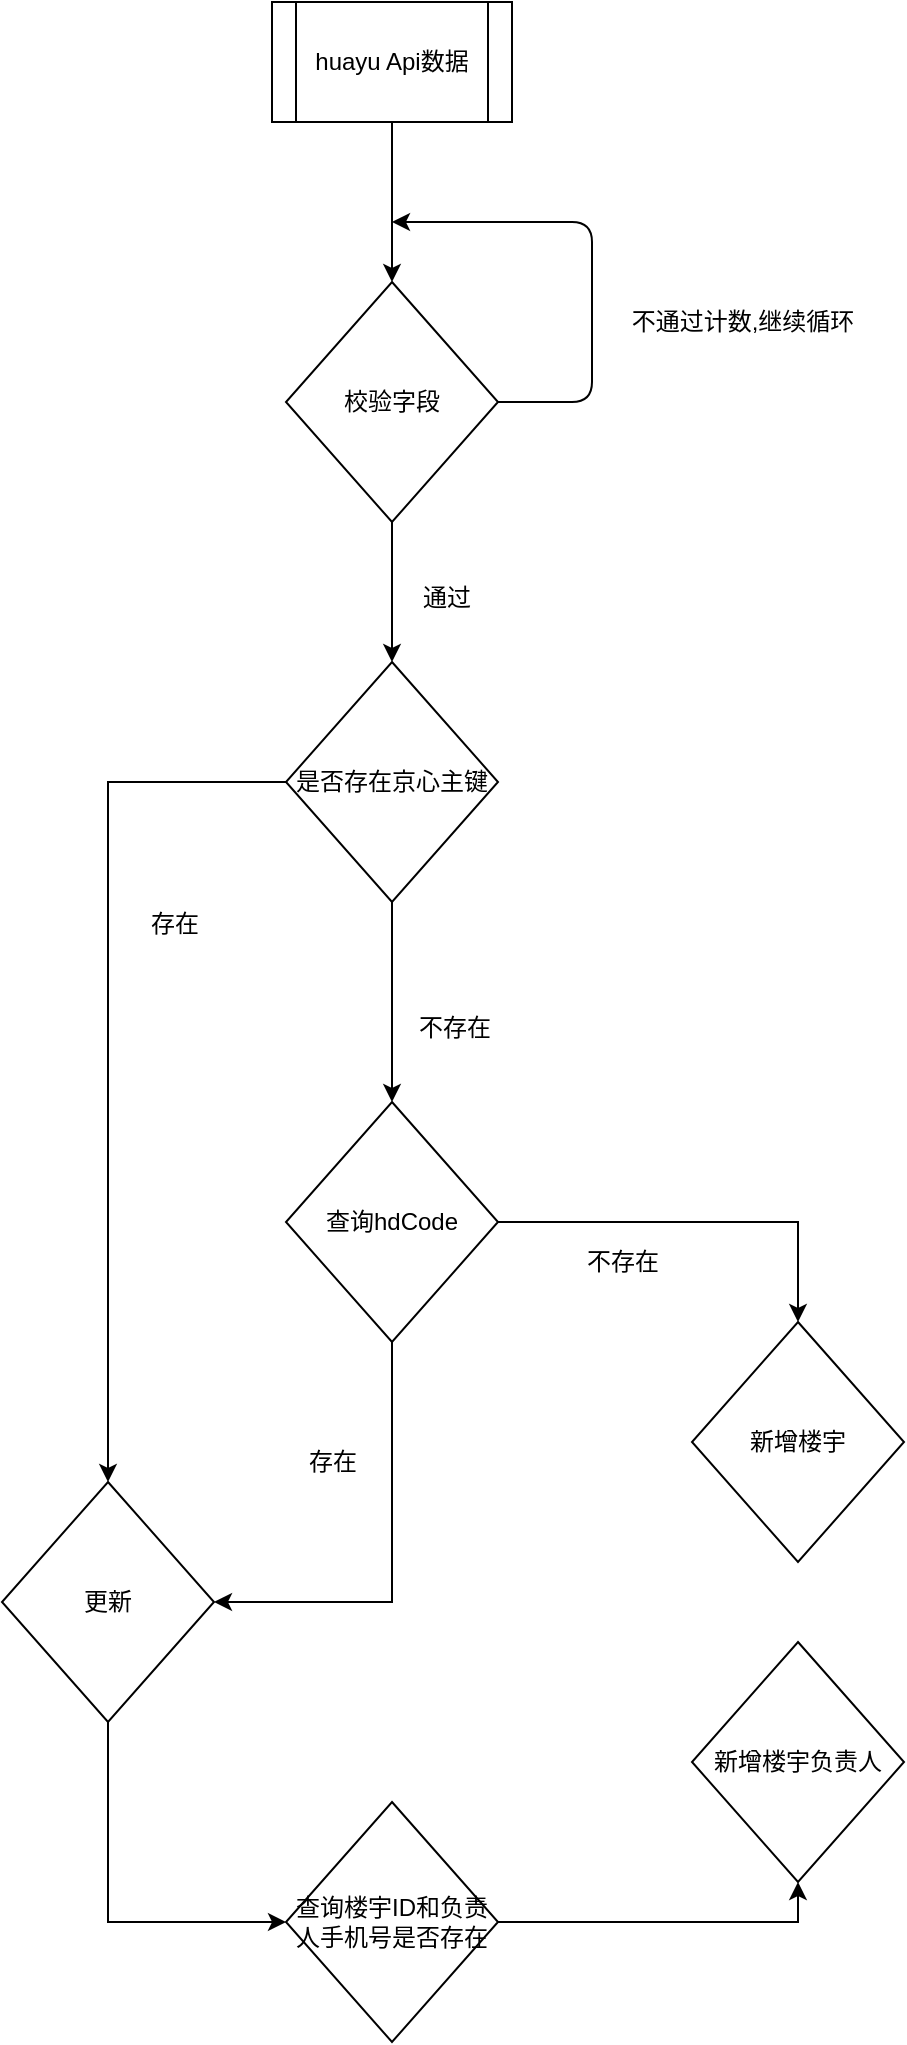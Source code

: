 <mxfile version="13.3.9" type="github"><diagram id="0M15pQIkISJ5Xbux3gMT" name="第 1 页"><mxGraphModel dx="1826" dy="783" grid="1" gridSize="10" guides="1" tooltips="1" connect="1" arrows="1" fold="1" page="1" pageScale="1" pageWidth="827" pageHeight="1169" math="0" shadow="0"><root><mxCell id="0"/><mxCell id="1" parent="0"/><mxCell id="qf6S3nFXY3D7e-sFhiSq-3" style="edgeStyle=orthogonalEdgeStyle;rounded=0;orthogonalLoop=1;jettySize=auto;html=1;entryX=0.5;entryY=0;entryDx=0;entryDy=0;" edge="1" parent="1" source="qf6S3nFXY3D7e-sFhiSq-1" target="qf6S3nFXY3D7e-sFhiSq-2"><mxGeometry relative="1" as="geometry"/></mxCell><mxCell id="qf6S3nFXY3D7e-sFhiSq-1" value="huayu Api数据" style="shape=process;whiteSpace=wrap;html=1;backgroundOutline=1;" vertex="1" parent="1"><mxGeometry x="320" y="70" width="120" height="60" as="geometry"/></mxCell><mxCell id="qf6S3nFXY3D7e-sFhiSq-6" style="edgeStyle=orthogonalEdgeStyle;rounded=0;orthogonalLoop=1;jettySize=auto;html=1;entryX=0.5;entryY=0;entryDx=0;entryDy=0;" edge="1" parent="1" source="qf6S3nFXY3D7e-sFhiSq-2" target="qf6S3nFXY3D7e-sFhiSq-4"><mxGeometry relative="1" as="geometry"/></mxCell><mxCell id="qf6S3nFXY3D7e-sFhiSq-2" value="校验字段" style="rhombus;whiteSpace=wrap;html=1;" vertex="1" parent="1"><mxGeometry x="327" y="210" width="106" height="120" as="geometry"/></mxCell><mxCell id="qf6S3nFXY3D7e-sFhiSq-14" style="edgeStyle=orthogonalEdgeStyle;rounded=0;orthogonalLoop=1;jettySize=auto;html=1;" edge="1" parent="1" source="qf6S3nFXY3D7e-sFhiSq-4" target="qf6S3nFXY3D7e-sFhiSq-12"><mxGeometry relative="1" as="geometry"/></mxCell><mxCell id="qf6S3nFXY3D7e-sFhiSq-16" style="edgeStyle=orthogonalEdgeStyle;rounded=0;orthogonalLoop=1;jettySize=auto;html=1;entryX=0.5;entryY=0;entryDx=0;entryDy=0;" edge="1" parent="1" source="qf6S3nFXY3D7e-sFhiSq-4" target="qf6S3nFXY3D7e-sFhiSq-13"><mxGeometry relative="1" as="geometry"/></mxCell><mxCell id="qf6S3nFXY3D7e-sFhiSq-4" value="是否存在京心主键" style="rhombus;whiteSpace=wrap;html=1;" vertex="1" parent="1"><mxGeometry x="327" y="400" width="106" height="120" as="geometry"/></mxCell><mxCell id="qf6S3nFXY3D7e-sFhiSq-8" value="通过" style="text;html=1;align=center;verticalAlign=middle;resizable=0;points=[];autosize=1;" vertex="1" parent="1"><mxGeometry x="387" y="358" width="40" height="20" as="geometry"/></mxCell><mxCell id="qf6S3nFXY3D7e-sFhiSq-10" value="" style="endArrow=classic;html=1;" edge="1" parent="1"><mxGeometry width="50" height="50" relative="1" as="geometry"><mxPoint x="433" y="270" as="sourcePoint"/><mxPoint x="380" y="180" as="targetPoint"/><Array as="points"><mxPoint x="480" y="270"/><mxPoint x="480" y="180"/></Array></mxGeometry></mxCell><mxCell id="qf6S3nFXY3D7e-sFhiSq-11" value="不通过计数,继续循环" style="text;html=1;align=center;verticalAlign=middle;resizable=0;points=[];autosize=1;" vertex="1" parent="1"><mxGeometry x="490" y="220" width="130" height="20" as="geometry"/></mxCell><mxCell id="qf6S3nFXY3D7e-sFhiSq-32" style="edgeStyle=orthogonalEdgeStyle;rounded=0;orthogonalLoop=1;jettySize=auto;html=1;entryX=0;entryY=0.5;entryDx=0;entryDy=0;" edge="1" parent="1" source="qf6S3nFXY3D7e-sFhiSq-12" target="qf6S3nFXY3D7e-sFhiSq-24"><mxGeometry relative="1" as="geometry"><Array as="points"><mxPoint x="238" y="1030"/></Array></mxGeometry></mxCell><mxCell id="qf6S3nFXY3D7e-sFhiSq-12" value="更新" style="rhombus;whiteSpace=wrap;html=1;" vertex="1" parent="1"><mxGeometry x="185" y="810" width="106" height="120" as="geometry"/></mxCell><mxCell id="qf6S3nFXY3D7e-sFhiSq-18" style="edgeStyle=orthogonalEdgeStyle;rounded=0;orthogonalLoop=1;jettySize=auto;html=1;entryX=1;entryY=0.5;entryDx=0;entryDy=0;" edge="1" parent="1" source="qf6S3nFXY3D7e-sFhiSq-13" target="qf6S3nFXY3D7e-sFhiSq-12"><mxGeometry relative="1" as="geometry"><Array as="points"><mxPoint x="380" y="870"/></Array></mxGeometry></mxCell><mxCell id="qf6S3nFXY3D7e-sFhiSq-21" style="edgeStyle=orthogonalEdgeStyle;rounded=0;orthogonalLoop=1;jettySize=auto;html=1;entryX=0.5;entryY=0;entryDx=0;entryDy=0;" edge="1" parent="1" source="qf6S3nFXY3D7e-sFhiSq-13" target="qf6S3nFXY3D7e-sFhiSq-20"><mxGeometry relative="1" as="geometry"/></mxCell><mxCell id="qf6S3nFXY3D7e-sFhiSq-13" value="查询hdCode" style="rhombus;whiteSpace=wrap;html=1;" vertex="1" parent="1"><mxGeometry x="327" y="620" width="106" height="120" as="geometry"/></mxCell><mxCell id="qf6S3nFXY3D7e-sFhiSq-15" value="存在" style="text;html=1;align=center;verticalAlign=middle;resizable=0;points=[];autosize=1;" vertex="1" parent="1"><mxGeometry x="251" y="521" width="40" height="20" as="geometry"/></mxCell><mxCell id="qf6S3nFXY3D7e-sFhiSq-17" value="不存在" style="text;html=1;align=center;verticalAlign=middle;resizable=0;points=[];autosize=1;" vertex="1" parent="1"><mxGeometry x="386" y="573" width="50" height="20" as="geometry"/></mxCell><mxCell id="qf6S3nFXY3D7e-sFhiSq-19" value="存在" style="text;html=1;align=center;verticalAlign=middle;resizable=0;points=[];autosize=1;" vertex="1" parent="1"><mxGeometry x="330" y="790" width="40" height="20" as="geometry"/></mxCell><mxCell id="qf6S3nFXY3D7e-sFhiSq-20" value="新增楼宇" style="rhombus;whiteSpace=wrap;html=1;" vertex="1" parent="1"><mxGeometry x="530" y="730" width="106" height="120" as="geometry"/></mxCell><mxCell id="qf6S3nFXY3D7e-sFhiSq-22" value="不存在" style="text;html=1;align=center;verticalAlign=middle;resizable=0;points=[];autosize=1;" vertex="1" parent="1"><mxGeometry x="470" y="690" width="50" height="20" as="geometry"/></mxCell><mxCell id="qf6S3nFXY3D7e-sFhiSq-24" value="查询楼宇ID和负责人手机号是否存在" style="rhombus;whiteSpace=wrap;html=1;" vertex="1" parent="1"><mxGeometry x="327" y="970" width="106" height="120" as="geometry"/></mxCell><mxCell id="qf6S3nFXY3D7e-sFhiSq-30" value="新增楼宇负责人" style="rhombus;whiteSpace=wrap;html=1;" vertex="1" parent="1"><mxGeometry x="530" y="890" width="106" height="120" as="geometry"/></mxCell><mxCell id="qf6S3nFXY3D7e-sFhiSq-31" style="edgeStyle=orthogonalEdgeStyle;rounded=0;orthogonalLoop=1;jettySize=auto;html=1;entryX=0.5;entryY=1;entryDx=0;entryDy=0;" edge="1" parent="1" source="qf6S3nFXY3D7e-sFhiSq-24" target="qf6S3nFXY3D7e-sFhiSq-30"><mxGeometry relative="1" as="geometry"><mxPoint x="386" y="1030" as="sourcePoint"/><mxPoint x="583" y="850" as="targetPoint"/></mxGeometry></mxCell></root></mxGraphModel></diagram></mxfile>